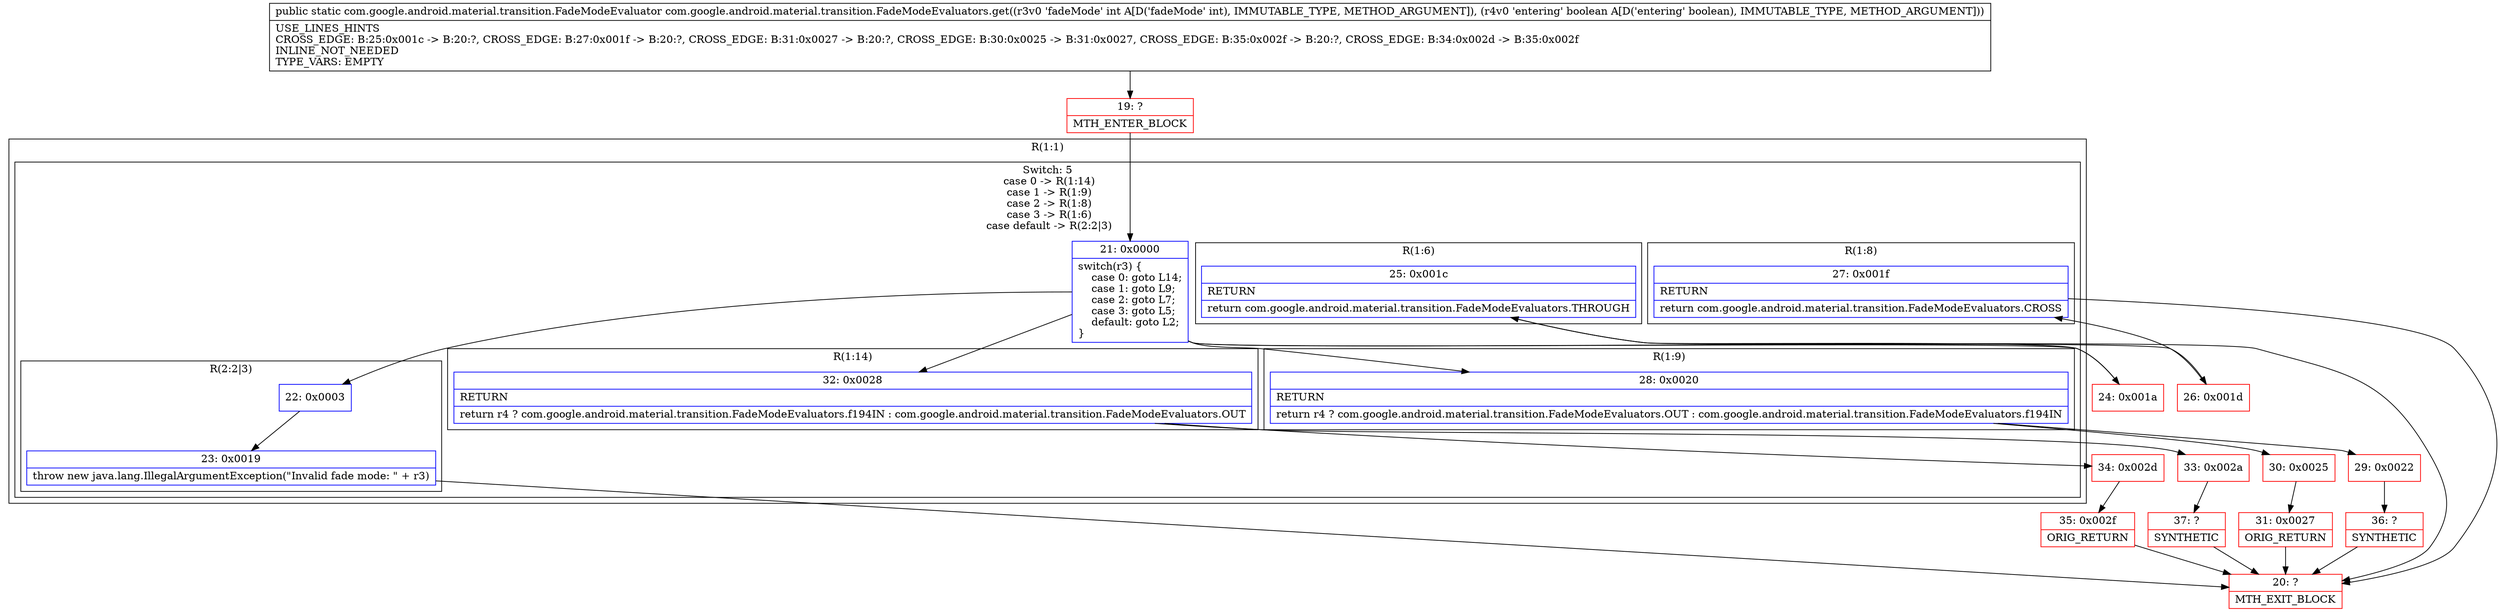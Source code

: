 digraph "CFG forcom.google.android.material.transition.FadeModeEvaluators.get(IZ)Lcom\/google\/android\/material\/transition\/FadeModeEvaluator;" {
subgraph cluster_Region_1517899676 {
label = "R(1:1)";
node [shape=record,color=blue];
subgraph cluster_SwitchRegion_782511395 {
label = "Switch: 5
 case 0 -> R(1:14)
 case 1 -> R(1:9)
 case 2 -> R(1:8)
 case 3 -> R(1:6)
 case default -> R(2:2|3)";
node [shape=record,color=blue];
Node_21 [shape=record,label="{21\:\ 0x0000|switch(r3) \{\l    case 0: goto L14;\l    case 1: goto L9;\l    case 2: goto L7;\l    case 3: goto L5;\l    default: goto L2;\l\}\l}"];
subgraph cluster_Region_230661956 {
label = "R(1:14)";
node [shape=record,color=blue];
Node_32 [shape=record,label="{32\:\ 0x0028|RETURN\l|return r4 ? com.google.android.material.transition.FadeModeEvaluators.f194IN : com.google.android.material.transition.FadeModeEvaluators.OUT\l}"];
}
subgraph cluster_Region_616174035 {
label = "R(1:9)";
node [shape=record,color=blue];
Node_28 [shape=record,label="{28\:\ 0x0020|RETURN\l|return r4 ? com.google.android.material.transition.FadeModeEvaluators.OUT : com.google.android.material.transition.FadeModeEvaluators.f194IN\l}"];
}
subgraph cluster_Region_883933047 {
label = "R(1:8)";
node [shape=record,color=blue];
Node_27 [shape=record,label="{27\:\ 0x001f|RETURN\l|return com.google.android.material.transition.FadeModeEvaluators.CROSS\l}"];
}
subgraph cluster_Region_1005404660 {
label = "R(1:6)";
node [shape=record,color=blue];
Node_25 [shape=record,label="{25\:\ 0x001c|RETURN\l|return com.google.android.material.transition.FadeModeEvaluators.THROUGH\l}"];
}
subgraph cluster_Region_1255779442 {
label = "R(2:2|3)";
node [shape=record,color=blue];
Node_22 [shape=record,label="{22\:\ 0x0003}"];
Node_23 [shape=record,label="{23\:\ 0x0019|throw new java.lang.IllegalArgumentException(\"Invalid fade mode: \" + r3)\l}"];
}
}
}
Node_19 [shape=record,color=red,label="{19\:\ ?|MTH_ENTER_BLOCK\l}"];
Node_20 [shape=record,color=red,label="{20\:\ ?|MTH_EXIT_BLOCK\l}"];
Node_24 [shape=record,color=red,label="{24\:\ 0x001a}"];
Node_26 [shape=record,color=red,label="{26\:\ 0x001d}"];
Node_29 [shape=record,color=red,label="{29\:\ 0x0022}"];
Node_36 [shape=record,color=red,label="{36\:\ ?|SYNTHETIC\l}"];
Node_30 [shape=record,color=red,label="{30\:\ 0x0025}"];
Node_31 [shape=record,color=red,label="{31\:\ 0x0027|ORIG_RETURN\l}"];
Node_33 [shape=record,color=red,label="{33\:\ 0x002a}"];
Node_37 [shape=record,color=red,label="{37\:\ ?|SYNTHETIC\l}"];
Node_34 [shape=record,color=red,label="{34\:\ 0x002d}"];
Node_35 [shape=record,color=red,label="{35\:\ 0x002f|ORIG_RETURN\l}"];
MethodNode[shape=record,label="{public static com.google.android.material.transition.FadeModeEvaluator com.google.android.material.transition.FadeModeEvaluators.get((r3v0 'fadeMode' int A[D('fadeMode' int), IMMUTABLE_TYPE, METHOD_ARGUMENT]), (r4v0 'entering' boolean A[D('entering' boolean), IMMUTABLE_TYPE, METHOD_ARGUMENT]))  | USE_LINES_HINTS\lCROSS_EDGE: B:25:0x001c \-\> B:20:?, CROSS_EDGE: B:27:0x001f \-\> B:20:?, CROSS_EDGE: B:31:0x0027 \-\> B:20:?, CROSS_EDGE: B:30:0x0025 \-\> B:31:0x0027, CROSS_EDGE: B:35:0x002f \-\> B:20:?, CROSS_EDGE: B:34:0x002d \-\> B:35:0x002f\lINLINE_NOT_NEEDED\lTYPE_VARS: EMPTY\l}"];
MethodNode -> Node_19;Node_21 -> Node_22;
Node_21 -> Node_24;
Node_21 -> Node_26;
Node_21 -> Node_28;
Node_21 -> Node_32;
Node_32 -> Node_33;
Node_32 -> Node_34;
Node_28 -> Node_29;
Node_28 -> Node_30;
Node_27 -> Node_20;
Node_25 -> Node_20;
Node_22 -> Node_23;
Node_23 -> Node_20;
Node_19 -> Node_21;
Node_24 -> Node_25;
Node_26 -> Node_27;
Node_29 -> Node_36;
Node_36 -> Node_20;
Node_30 -> Node_31;
Node_31 -> Node_20;
Node_33 -> Node_37;
Node_37 -> Node_20;
Node_34 -> Node_35;
Node_35 -> Node_20;
}

